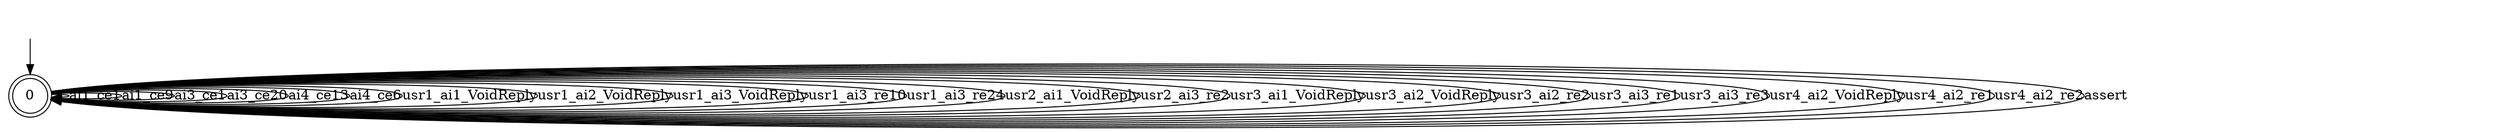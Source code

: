 digraph T5 {
0 [label="0", shape=doublecircle];
0 -> 0  [label="ai1_ce1"];
0 -> 0  [label="ai1_ce9"];
0 -> 0  [label="ai3_ce1"];
0 -> 0  [label="ai3_ce20"];
0 -> 0  [label="ai4_ce13"];
0 -> 0  [label="ai4_ce6"];
0 -> 0  [label="usr1_ai1_VoidReply"];
0 -> 0  [label="usr1_ai2_VoidReply"];
0 -> 0  [label="usr1_ai3_VoidReply"];
0 -> 0  [label="usr1_ai3_re10"];
0 -> 0  [label="usr1_ai3_re24"];
0 -> 0  [label="usr2_ai1_VoidReply"];
0 -> 0  [label="usr2_ai3_re2"];
0 -> 0  [label="usr3_ai1_VoidReply"];
0 -> 0  [label="usr3_ai2_VoidReply"];
0 -> 0  [label="usr3_ai2_re2"];
0 -> 0  [label="usr3_ai3_re1"];
0 -> 0  [label="usr3_ai3_re3"];
0 -> 0  [label="usr4_ai2_VoidReply"];
0 -> 0  [label="usr4_ai2_re1"];
0 -> 0  [label="usr4_ai2_re2"];
0 -> 0  [label="assert"];
__start0 [label="", shape=none];
__start0 -> 0  [label=""];
}

